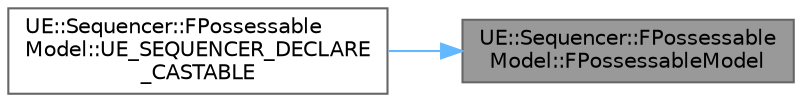 digraph "UE::Sequencer::FPossessableModel::FPossessableModel"
{
 // INTERACTIVE_SVG=YES
 // LATEX_PDF_SIZE
  bgcolor="transparent";
  edge [fontname=Helvetica,fontsize=10,labelfontname=Helvetica,labelfontsize=10];
  node [fontname=Helvetica,fontsize=10,shape=box,height=0.2,width=0.4];
  rankdir="RL";
  Node1 [id="Node000001",label="UE::Sequencer::FPossessable\lModel::FPossessableModel",height=0.2,width=0.4,color="gray40", fillcolor="grey60", style="filled", fontcolor="black",tooltip=" "];
  Node1 -> Node2 [id="edge1_Node000001_Node000002",dir="back",color="steelblue1",style="solid",tooltip=" "];
  Node2 [id="Node000002",label="UE::Sequencer::FPossessable\lModel::UE_SEQUENCER_DECLARE\l_CASTABLE",height=0.2,width=0.4,color="grey40", fillcolor="white", style="filled",URL="$dd/d70/classUE_1_1Sequencer_1_1FPossessableModel.html#a13aedca95d4cb0813670e4d2d205e7cc",tooltip=" "];
}

